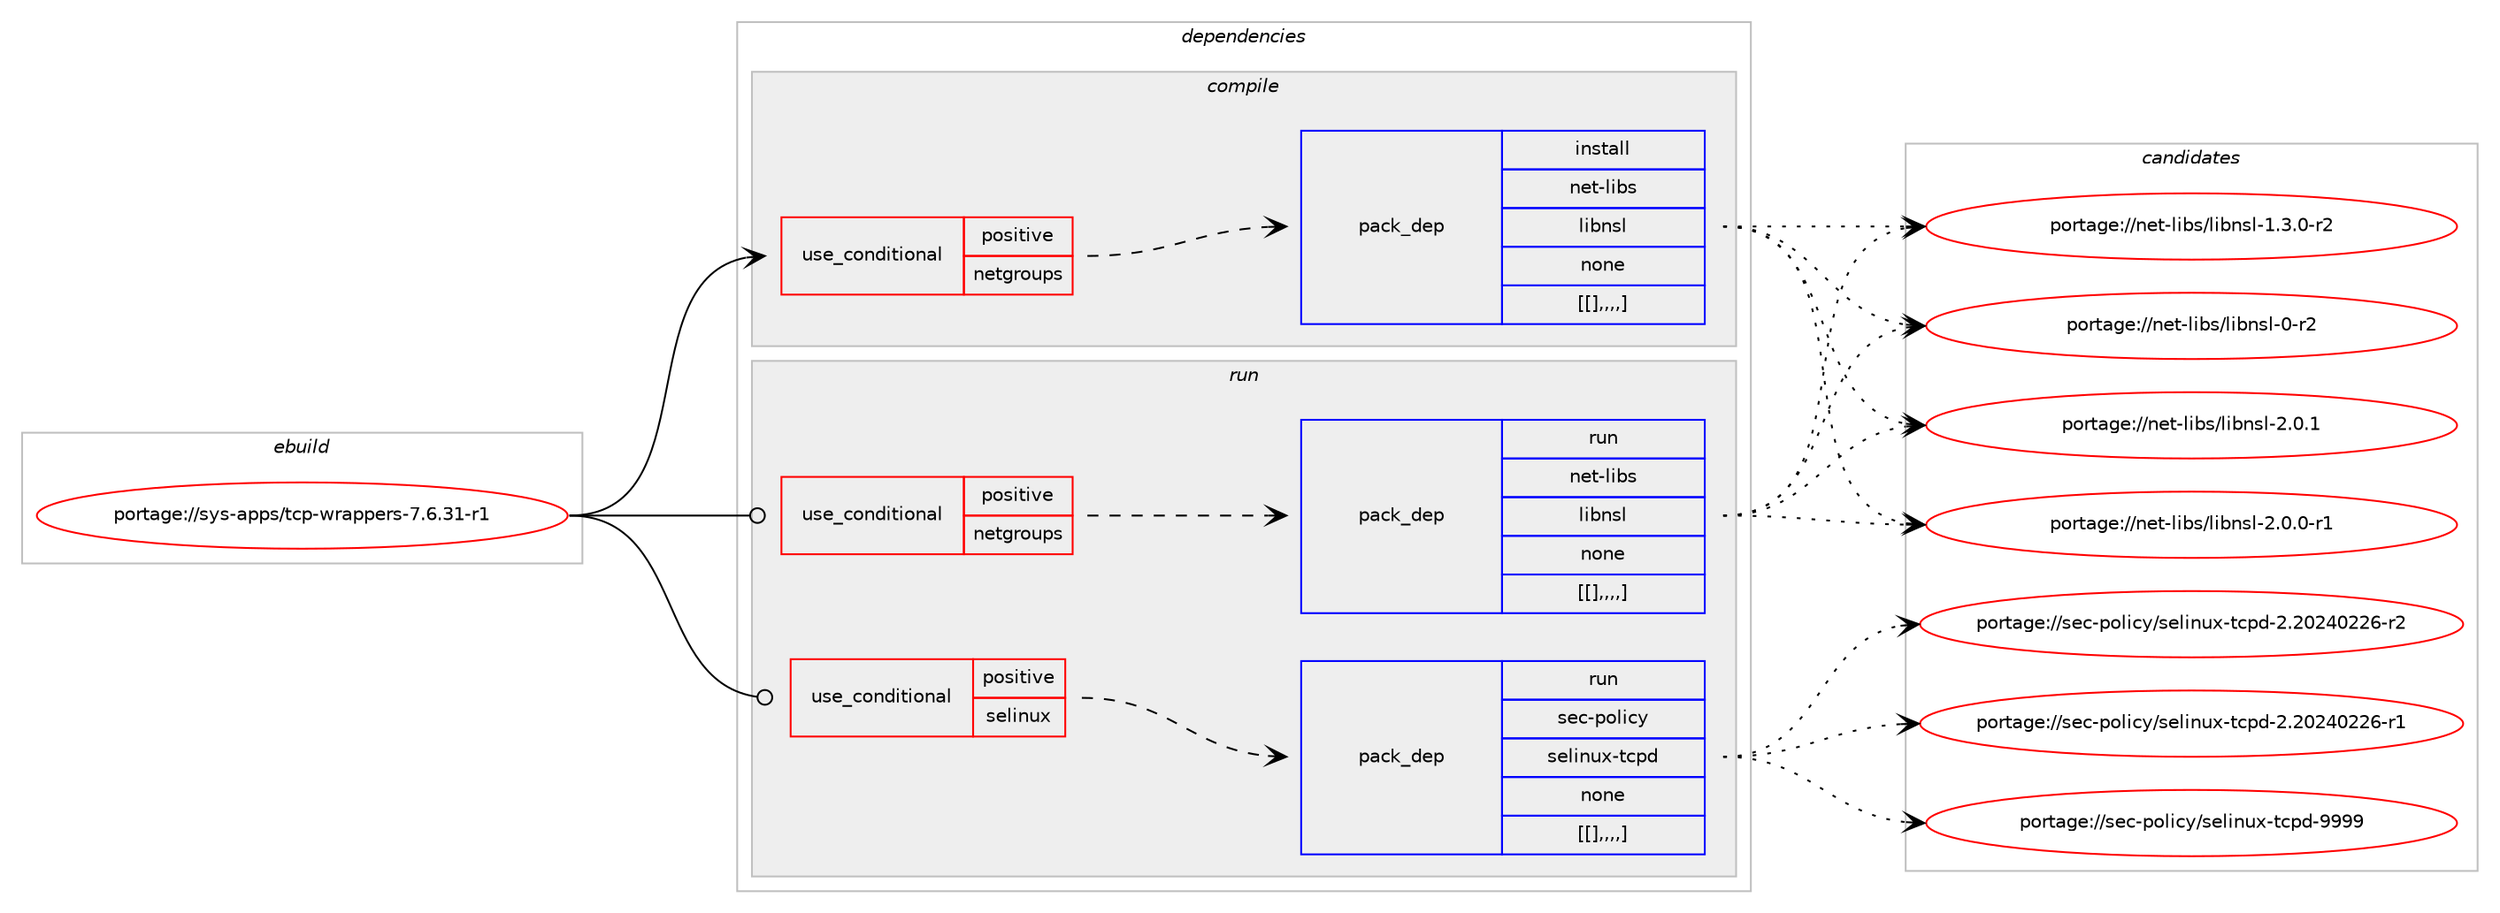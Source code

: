 digraph prolog {

# *************
# Graph options
# *************

newrank=true;
concentrate=true;
compound=true;
graph [rankdir=LR,fontname=Helvetica,fontsize=10,ranksep=1.5];#, ranksep=2.5, nodesep=0.2];
edge  [arrowhead=vee];
node  [fontname=Helvetica,fontsize=10];

# **********
# The ebuild
# **********

subgraph cluster_leftcol {
color=gray;
label=<<i>ebuild</i>>;
id [label="portage://sys-apps/tcp-wrappers-7.6.31-r1", color=red, width=4, href="../sys-apps/tcp-wrappers-7.6.31-r1.svg"];
}

# ****************
# The dependencies
# ****************

subgraph cluster_midcol {
color=gray;
label=<<i>dependencies</i>>;
subgraph cluster_compile {
fillcolor="#eeeeee";
style=filled;
label=<<i>compile</i>>;
subgraph cond116930 {
dependency442047 [label=<<TABLE BORDER="0" CELLBORDER="1" CELLSPACING="0" CELLPADDING="4"><TR><TD ROWSPAN="3" CELLPADDING="10">use_conditional</TD></TR><TR><TD>positive</TD></TR><TR><TD>netgroups</TD></TR></TABLE>>, shape=none, color=red];
subgraph pack322057 {
dependency442048 [label=<<TABLE BORDER="0" CELLBORDER="1" CELLSPACING="0" CELLPADDING="4" WIDTH="220"><TR><TD ROWSPAN="6" CELLPADDING="30">pack_dep</TD></TR><TR><TD WIDTH="110">install</TD></TR><TR><TD>net-libs</TD></TR><TR><TD>libnsl</TD></TR><TR><TD>none</TD></TR><TR><TD>[[],,,,]</TD></TR></TABLE>>, shape=none, color=blue];
}
dependency442047:e -> dependency442048:w [weight=20,style="dashed",arrowhead="vee"];
}
id:e -> dependency442047:w [weight=20,style="solid",arrowhead="vee"];
}
subgraph cluster_compileandrun {
fillcolor="#eeeeee";
style=filled;
label=<<i>compile and run</i>>;
}
subgraph cluster_run {
fillcolor="#eeeeee";
style=filled;
label=<<i>run</i>>;
subgraph cond116931 {
dependency442049 [label=<<TABLE BORDER="0" CELLBORDER="1" CELLSPACING="0" CELLPADDING="4"><TR><TD ROWSPAN="3" CELLPADDING="10">use_conditional</TD></TR><TR><TD>positive</TD></TR><TR><TD>netgroups</TD></TR></TABLE>>, shape=none, color=red];
subgraph pack322058 {
dependency442050 [label=<<TABLE BORDER="0" CELLBORDER="1" CELLSPACING="0" CELLPADDING="4" WIDTH="220"><TR><TD ROWSPAN="6" CELLPADDING="30">pack_dep</TD></TR><TR><TD WIDTH="110">run</TD></TR><TR><TD>net-libs</TD></TR><TR><TD>libnsl</TD></TR><TR><TD>none</TD></TR><TR><TD>[[],,,,]</TD></TR></TABLE>>, shape=none, color=blue];
}
dependency442049:e -> dependency442050:w [weight=20,style="dashed",arrowhead="vee"];
}
id:e -> dependency442049:w [weight=20,style="solid",arrowhead="odot"];
subgraph cond116932 {
dependency442051 [label=<<TABLE BORDER="0" CELLBORDER="1" CELLSPACING="0" CELLPADDING="4"><TR><TD ROWSPAN="3" CELLPADDING="10">use_conditional</TD></TR><TR><TD>positive</TD></TR><TR><TD>selinux</TD></TR></TABLE>>, shape=none, color=red];
subgraph pack322059 {
dependency442052 [label=<<TABLE BORDER="0" CELLBORDER="1" CELLSPACING="0" CELLPADDING="4" WIDTH="220"><TR><TD ROWSPAN="6" CELLPADDING="30">pack_dep</TD></TR><TR><TD WIDTH="110">run</TD></TR><TR><TD>sec-policy</TD></TR><TR><TD>selinux-tcpd</TD></TR><TR><TD>none</TD></TR><TR><TD>[[],,,,]</TD></TR></TABLE>>, shape=none, color=blue];
}
dependency442051:e -> dependency442052:w [weight=20,style="dashed",arrowhead="vee"];
}
id:e -> dependency442051:w [weight=20,style="solid",arrowhead="odot"];
}
}

# **************
# The candidates
# **************

subgraph cluster_choices {
rank=same;
color=gray;
label=<<i>candidates</i>>;

subgraph choice322057 {
color=black;
nodesep=1;
choice11010111645108105981154710810598110115108455046484649 [label="portage://net-libs/libnsl-2.0.1", color=red, width=4,href="../net-libs/libnsl-2.0.1.svg"];
choice110101116451081059811547108105981101151084550464846484511449 [label="portage://net-libs/libnsl-2.0.0-r1", color=red, width=4,href="../net-libs/libnsl-2.0.0-r1.svg"];
choice110101116451081059811547108105981101151084549465146484511450 [label="portage://net-libs/libnsl-1.3.0-r2", color=red, width=4,href="../net-libs/libnsl-1.3.0-r2.svg"];
choice1101011164510810598115471081059811011510845484511450 [label="portage://net-libs/libnsl-0-r2", color=red, width=4,href="../net-libs/libnsl-0-r2.svg"];
dependency442048:e -> choice11010111645108105981154710810598110115108455046484649:w [style=dotted,weight="100"];
dependency442048:e -> choice110101116451081059811547108105981101151084550464846484511449:w [style=dotted,weight="100"];
dependency442048:e -> choice110101116451081059811547108105981101151084549465146484511450:w [style=dotted,weight="100"];
dependency442048:e -> choice1101011164510810598115471081059811011510845484511450:w [style=dotted,weight="100"];
}
subgraph choice322058 {
color=black;
nodesep=1;
choice11010111645108105981154710810598110115108455046484649 [label="portage://net-libs/libnsl-2.0.1", color=red, width=4,href="../net-libs/libnsl-2.0.1.svg"];
choice110101116451081059811547108105981101151084550464846484511449 [label="portage://net-libs/libnsl-2.0.0-r1", color=red, width=4,href="../net-libs/libnsl-2.0.0-r1.svg"];
choice110101116451081059811547108105981101151084549465146484511450 [label="portage://net-libs/libnsl-1.3.0-r2", color=red, width=4,href="../net-libs/libnsl-1.3.0-r2.svg"];
choice1101011164510810598115471081059811011510845484511450 [label="portage://net-libs/libnsl-0-r2", color=red, width=4,href="../net-libs/libnsl-0-r2.svg"];
dependency442050:e -> choice11010111645108105981154710810598110115108455046484649:w [style=dotted,weight="100"];
dependency442050:e -> choice110101116451081059811547108105981101151084550464846484511449:w [style=dotted,weight="100"];
dependency442050:e -> choice110101116451081059811547108105981101151084549465146484511450:w [style=dotted,weight="100"];
dependency442050:e -> choice1101011164510810598115471081059811011510845484511450:w [style=dotted,weight="100"];
}
subgraph choice322059 {
color=black;
nodesep=1;
choice1151019945112111108105991214711510110810511011712045116991121004557575757 [label="portage://sec-policy/selinux-tcpd-9999", color=red, width=4,href="../sec-policy/selinux-tcpd-9999.svg"];
choice11510199451121111081059912147115101108105110117120451169911210045504650485052485050544511450 [label="portage://sec-policy/selinux-tcpd-2.20240226-r2", color=red, width=4,href="../sec-policy/selinux-tcpd-2.20240226-r2.svg"];
choice11510199451121111081059912147115101108105110117120451169911210045504650485052485050544511449 [label="portage://sec-policy/selinux-tcpd-2.20240226-r1", color=red, width=4,href="../sec-policy/selinux-tcpd-2.20240226-r1.svg"];
dependency442052:e -> choice1151019945112111108105991214711510110810511011712045116991121004557575757:w [style=dotted,weight="100"];
dependency442052:e -> choice11510199451121111081059912147115101108105110117120451169911210045504650485052485050544511450:w [style=dotted,weight="100"];
dependency442052:e -> choice11510199451121111081059912147115101108105110117120451169911210045504650485052485050544511449:w [style=dotted,weight="100"];
}
}

}
